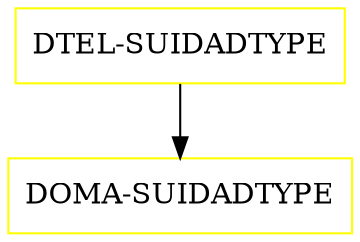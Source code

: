 digraph G {
  "DTEL-SUIDADTYPE" [shape=box,color=yellow];
  "DOMA-SUIDADTYPE" [shape=box,color=yellow,URL="./DOMA_SUIDADTYPE.html"];
  "DTEL-SUIDADTYPE" -> "DOMA-SUIDADTYPE";
}
